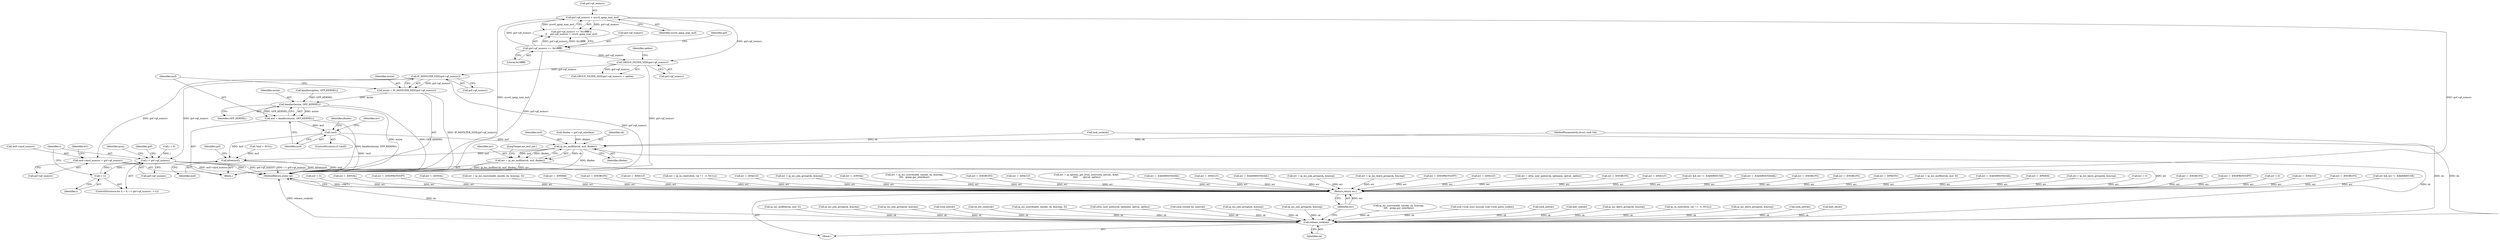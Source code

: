 digraph "0_linux_f6d8bd051c391c1c0458a30b2a7abcd939329259_26@pointer" {
"1001474" [label="(Call,IP_MSFILTER_SIZE(gsf->gf_numsrc))"];
"1001461" [label="(Call,GROUP_FILTER_SIZE(gsf->gf_numsrc))"];
"1001448" [label="(Call,gsf->gf_numsrc > sysctl_igmp_max_msf)"];
"1001443" [label="(Call,gsf->gf_numsrc >= 0x1ffffff)"];
"1001472" [label="(Call,msize = IP_MSFILTER_SIZE(gsf->gf_numsrc))"];
"1001480" [label="(Call,kmalloc(msize, GFP_KERNEL))"];
"1001478" [label="(Call,msf = kmalloc(msize, GFP_KERNEL))"];
"1001484" [label="(Call,!msf)"];
"1001596" [label="(Call,ip_mc_msfilter(sk, msf, ifindex))"];
"1001594" [label="(Call,err = ip_mc_msfilter(sk, msf, ifindex))"];
"1001724" [label="(Return,return err;)"];
"1001601" [label="(Call,kfree(msf))"];
"1001722" [label="(Call,release_sock(sk))"];
"1001538" [label="(Call,msf->imsf_numsrc = gsf->gf_numsrc)"];
"1001553" [label="(Call,i < gsf->gf_numsrc)"];
"1001558" [label="(Call,++i)"];
"1001596" [label="(Call,ip_mc_msfilter(sk, msf, ifindex))"];
"1000989" [label="(Call,ip_mc_msfilter(sk, msf, 0))"];
"1001450" [label="(Identifier,gsf)"];
"1001215" [label="(Call,err = -EFAULT)"];
"1001179" [label="(Call,ip_mc_join_group(sk, &mreq))"];
"1001472" [label="(Call,msize = IP_MSFILTER_SIZE(gsf->gf_numsrc))"];
"1000894" [label="(Call,ip_mc_join_group(sk, &mreq))"];
"1000762" [label="(Call,sock_net(sk))"];
"1001473" [label="(Identifier,msize)"];
"1001083" [label="(Call,err && err != -EADDRINUSE)"];
"1001447" [label="(Literal,0x1ffffff)"];
"1000787" [label="(Call,err = -EADDRNOTAVAIL)"];
"1001598" [label="(Identifier,msf)"];
"1000934" [label="(Call,err = -ENOBUFS)"];
"1000920" [label="(Call,err = -ENOBUFS)"];
"1001562" [label="(Identifier,psin)"];
"1001590" [label="(Identifier,gsf)"];
"1001604" [label="(Identifier,gsf)"];
"1000512" [label="(Call,sk_dst_reset(sk))"];
"1001595" [label="(Identifier,err)"];
"1001106" [label="(Call,ip_mc_source(add, omode, sk, &mreqs, 0))"];
"1001493" [label="(Identifier,ifindex)"];
"1001665" [label="(Call,xfrm_user_policy(sk, optname, optval, optlen))"];
"1000838" [label="(Call,err = -EPROTO)"];
"1000294" [label="(Call,sock_owned_by_user(sk))"];
"1001342" [label="(Call,ip_mc_join_group(sk, &mreq))"];
"1000987" [label="(Call,err = ip_mc_msfilter(sk, msf, 0))"];
"1001601" [label="(Call,kfree(msf))"];
"1001237" [label="(Call,err = -EADDRNOTAVAIL)"];
"1001654" [label="(Call,err = -EPERM)"];
"1001442" [label="(Call,gsf->gf_numsrc >= 0x1ffffff ||\n\t\t    gsf->gf_numsrc > sysctl_igmp_max_msf)"];
"1001485" [label="(Identifier,msf)"];
"1001542" [label="(Call,gsf->gf_numsrc)"];
"1000899" [label="(Call,err = ip_mc_leave_group(sk, &mreq))"];
"1001539" [label="(Call,msf->imsf_numsrc)"];
"1000830" [label="(Call,err = 0)"];
"1001474" [label="(Call,IP_MSFILTER_SIZE(gsf->gf_numsrc))"];
"1000967" [label="(Call,err = -ENOBUFS)"];
"1001078" [label="(Call,ip_mc_join_group(sk, &mreq))"];
"1001462" [label="(Call,gsf->gf_numsrc)"];
"1001419" [label="(Call,kmalloc(optlen, GFP_KERNEL))"];
"1001717" [label="(Call,err = -ENOPROTOOPT)"];
"1000256" [label="(Call,err = 0)"];
"1001546" [label="(Identifier,err)"];
"1001475" [label="(Call,gsf->gf_numsrc)"];
"1001538" [label="(Call,msf->imsf_numsrc = gsf->gf_numsrc)"];
"1001482" [label="(Identifier,GFP_KERNEL)"];
"1000854" [label="(Call,err = -EFAULT)"];
"1000109" [label="(MethodParameterIn,struct sock *sk)"];
"1001487" [label="(Call,err = -ENOBUFS)"];
"1001724" [label="(Return,return err;)"];
"1000114" [label="(Block,)"];
"1001448" [label="(Call,gsf->gf_numsrc > sysctl_igmp_max_msf)"];
"1001554" [label="(Identifier,i)"];
"1001443" [label="(Call,gsf->gf_numsrc >= 0x1ffffff)"];
"1001347" [label="(Call,err && err != -EADDRINUSE)"];
"1001452" [label="(Identifier,sysctl_igmp_max_msf)"];
"1000755" [label="(Call,err = 0)"];
"1001483" [label="(ControlStructure,if (!msf))"];
"1001594" [label="(Call,err = ip_mc_msfilter(sk, msf, ifindex))"];
"1000797" [label="(Call,err = -EINVAL)"];
"1001559" [label="(Identifier,i)"];
"1001388" [label="(Block,)"];
"1001725" [label="(Identifier,err)"];
"1000571" [label="(Call,err = -ENOPROTOOPT)"];
"1000982" [label="(Call,err = -EINVAL)"];
"1000259" [label="(Call,lock_sock(sk))"];
"1001104" [label="(Call,err = ip_mc_source(add, omode, sk, &mreqs, 0))"];
"1001677" [label="(Call,err = -EPERM)"];
"1001602" [label="(Identifier,msf)"];
"1001550" [label="(Call,i = 0)"];
"1001412" [label="(Call,err = -ENOBUFS)"];
"1001126" [label="(Call,err = -EFAULT)"];
"1001488" [label="(Identifier,err)"];
"1001377" [label="(Call,ip_mc_source(add, omode, sk, &mreqs,\n\t\t\t\t   greqs.gsr_interface))"];
"1001553" [label="(Call,i < gsf->gf_numsrc)"];
"1001479" [label="(Identifier,msf)"];
"1000352" [label="(Call,icsk->icsk_sync_mss(sk, icsk->icsk_pmtu_cookie))"];
"1001492" [label="(Call,ifindex = gsf->gf_interface)"];
"1001628" [label="(Call,err = ip_ra_control(sk, val ? 1 : 0, NULL))"];
"1001723" [label="(Identifier,sk)"];
"1001461" [label="(Call,GROUP_FILTER_SIZE(gsf->gf_numsrc))"];
"1001480" [label="(Call,kmalloc(msize, GFP_KERNEL))"];
"1001431" [label="(Call,err = -EFAULT)"];
"1000892" [label="(Call,err = ip_mc_join_group(sk, &mreq))"];
"1001467" [label="(Call,err = -EINVAL)"];
"1001375" [label="(Call,err = ip_mc_source(add, omode, sk, &mreqs,\n\t\t\t\t   greqs.gsr_interface))"];
"1000279" [label="(Call,sock_net(sk))"];
"1001465" [label="(Identifier,optlen)"];
"1001426" [label="(Call,err = -ENOBUFS)"];
"1000304" [label="(Call,inet_csk(sk))"];
"1001549" [label="(ControlStructure,for (i = 0; i < gsf->gf_numsrc; ++i))"];
"1001600" [label="(JumpTarget,mc_msf_out:)"];
"1001599" [label="(Identifier,ifindex)"];
"1000688" [label="(Call,err = -EFAULT)"];
"1000901" [label="(Call,ip_mc_leave_group(sk, &mreq))"];
"1001597" [label="(Identifier,sk)"];
"1001444" [label="(Call,gsf->gf_numsrc)"];
"1000276" [label="(Call,err = ip_options_get_from_user(sock_net(sk), &opt,\n \t\t\t\t\t       optval, optlen))"];
"1001478" [label="(Call,msf = kmalloc(msize, GFP_KERNEL))"];
"1001545" [label="(Call,err = -EADDRNOTAVAIL)"];
"1001630" [label="(Call,ip_ra_control(sk, val ? 1 : 0, NULL))"];
"1001555" [label="(Call,gsf->gf_numsrc)"];
"1001186" [label="(Call,ip_mc_leave_group(sk, &mreq))"];
"1001558" [label="(Call,++i)"];
"1001449" [label="(Call,gsf->gf_numsrc)"];
"1001018" [label="(Call,err = -EFAULT)"];
"1001512" [label="(Call,err = -EADDRNOTAVAIL)"];
"1000782" [label="(Call,sock_net(sk))"];
"1001177" [label="(Call,err = ip_mc_join_group(sk, &mreq))"];
"1001184" [label="(Call,err = ip_mc_leave_group(sk, &mreq))"];
"1000549" [label="(Call,err = -ENOPROTOOPT)"];
"1001391" [label="(Call,*msf = NULL)"];
"1000844" [label="(Call,inet_sk(sk))"];
"1000939" [label="(Call,err = -EFAULT)"];
"1001481" [label="(Identifier,msize)"];
"1001722" [label="(Call,release_sock(sk))"];
"1001663" [label="(Call,err = xfrm_user_policy(sk, optname, optval, optlen))"];
"1001484" [label="(Call,!msf)"];
"1001732" [label="(MethodReturn,static int)"];
"1001454" [label="(Call,err = -ENOBUFS)"];
"1001460" [label="(Call,GROUP_FILTER_SIZE(gsf->gf_numsrc) > optlen)"];
"1001474" -> "1001472"  [label="AST: "];
"1001474" -> "1001475"  [label="CFG: "];
"1001475" -> "1001474"  [label="AST: "];
"1001472" -> "1001474"  [label="CFG: "];
"1001474" -> "1001732"  [label="DDG: gsf->gf_numsrc"];
"1001474" -> "1001472"  [label="DDG: gsf->gf_numsrc"];
"1001461" -> "1001474"  [label="DDG: gsf->gf_numsrc"];
"1001474" -> "1001538"  [label="DDG: gsf->gf_numsrc"];
"1001474" -> "1001553"  [label="DDG: gsf->gf_numsrc"];
"1001461" -> "1001460"  [label="AST: "];
"1001461" -> "1001462"  [label="CFG: "];
"1001462" -> "1001461"  [label="AST: "];
"1001465" -> "1001461"  [label="CFG: "];
"1001461" -> "1001732"  [label="DDG: gsf->gf_numsrc"];
"1001461" -> "1001460"  [label="DDG: gsf->gf_numsrc"];
"1001448" -> "1001461"  [label="DDG: gsf->gf_numsrc"];
"1001443" -> "1001461"  [label="DDG: gsf->gf_numsrc"];
"1001448" -> "1001442"  [label="AST: "];
"1001448" -> "1001452"  [label="CFG: "];
"1001449" -> "1001448"  [label="AST: "];
"1001452" -> "1001448"  [label="AST: "];
"1001442" -> "1001448"  [label="CFG: "];
"1001448" -> "1001732"  [label="DDG: sysctl_igmp_max_msf"];
"1001448" -> "1001732"  [label="DDG: gsf->gf_numsrc"];
"1001448" -> "1001442"  [label="DDG: gsf->gf_numsrc"];
"1001448" -> "1001442"  [label="DDG: sysctl_igmp_max_msf"];
"1001443" -> "1001448"  [label="DDG: gsf->gf_numsrc"];
"1001443" -> "1001442"  [label="AST: "];
"1001443" -> "1001447"  [label="CFG: "];
"1001444" -> "1001443"  [label="AST: "];
"1001447" -> "1001443"  [label="AST: "];
"1001450" -> "1001443"  [label="CFG: "];
"1001442" -> "1001443"  [label="CFG: "];
"1001443" -> "1001732"  [label="DDG: gsf->gf_numsrc"];
"1001443" -> "1001442"  [label="DDG: gsf->gf_numsrc"];
"1001443" -> "1001442"  [label="DDG: 0x1ffffff"];
"1001472" -> "1001388"  [label="AST: "];
"1001473" -> "1001472"  [label="AST: "];
"1001479" -> "1001472"  [label="CFG: "];
"1001472" -> "1001732"  [label="DDG: IP_MSFILTER_SIZE(gsf->gf_numsrc)"];
"1001472" -> "1001480"  [label="DDG: msize"];
"1001480" -> "1001478"  [label="AST: "];
"1001480" -> "1001482"  [label="CFG: "];
"1001481" -> "1001480"  [label="AST: "];
"1001482" -> "1001480"  [label="AST: "];
"1001478" -> "1001480"  [label="CFG: "];
"1001480" -> "1001732"  [label="DDG: msize"];
"1001480" -> "1001732"  [label="DDG: GFP_KERNEL"];
"1001480" -> "1001478"  [label="DDG: msize"];
"1001480" -> "1001478"  [label="DDG: GFP_KERNEL"];
"1001419" -> "1001480"  [label="DDG: GFP_KERNEL"];
"1001478" -> "1001388"  [label="AST: "];
"1001479" -> "1001478"  [label="AST: "];
"1001485" -> "1001478"  [label="CFG: "];
"1001478" -> "1001732"  [label="DDG: kmalloc(msize, GFP_KERNEL)"];
"1001478" -> "1001484"  [label="DDG: msf"];
"1001484" -> "1001483"  [label="AST: "];
"1001484" -> "1001485"  [label="CFG: "];
"1001485" -> "1001484"  [label="AST: "];
"1001488" -> "1001484"  [label="CFG: "];
"1001493" -> "1001484"  [label="CFG: "];
"1001484" -> "1001732"  [label="DDG: !msf"];
"1001484" -> "1001596"  [label="DDG: msf"];
"1001484" -> "1001601"  [label="DDG: msf"];
"1001596" -> "1001594"  [label="AST: "];
"1001596" -> "1001599"  [label="CFG: "];
"1001597" -> "1001596"  [label="AST: "];
"1001598" -> "1001596"  [label="AST: "];
"1001599" -> "1001596"  [label="AST: "];
"1001594" -> "1001596"  [label="CFG: "];
"1001596" -> "1001732"  [label="DDG: ifindex"];
"1001596" -> "1001594"  [label="DDG: sk"];
"1001596" -> "1001594"  [label="DDG: msf"];
"1001596" -> "1001594"  [label="DDG: ifindex"];
"1000259" -> "1001596"  [label="DDG: sk"];
"1000109" -> "1001596"  [label="DDG: sk"];
"1001492" -> "1001596"  [label="DDG: ifindex"];
"1001596" -> "1001601"  [label="DDG: msf"];
"1001596" -> "1001722"  [label="DDG: sk"];
"1001594" -> "1001388"  [label="AST: "];
"1001595" -> "1001594"  [label="AST: "];
"1001600" -> "1001594"  [label="CFG: "];
"1001594" -> "1001732"  [label="DDG: ip_mc_msfilter(sk, msf, ifindex)"];
"1001594" -> "1001732"  [label="DDG: err"];
"1001594" -> "1001724"  [label="DDG: err"];
"1001724" -> "1000114"  [label="AST: "];
"1001724" -> "1001725"  [label="CFG: "];
"1001725" -> "1001724"  [label="AST: "];
"1001732" -> "1001724"  [label="CFG: "];
"1001724" -> "1001732"  [label="DDG: <RET>"];
"1001725" -> "1001724"  [label="DDG: err"];
"1000549" -> "1001724"  [label="DDG: err"];
"1001512" -> "1001724"  [label="DDG: err"];
"1000987" -> "1001724"  [label="DDG: err"];
"1001431" -> "1001724"  [label="DDG: err"];
"1000920" -> "1001724"  [label="DDG: err"];
"1001237" -> "1001724"  [label="DDG: err"];
"1001018" -> "1001724"  [label="DDG: err"];
"1000939" -> "1001724"  [label="DDG: err"];
"1001717" -> "1001724"  [label="DDG: err"];
"1000797" -> "1001724"  [label="DDG: err"];
"1000276" -> "1001724"  [label="DDG: err"];
"1001215" -> "1001724"  [label="DDG: err"];
"1000967" -> "1001724"  [label="DDG: err"];
"1000830" -> "1001724"  [label="DDG: err"];
"1000787" -> "1001724"  [label="DDG: err"];
"1000688" -> "1001724"  [label="DDG: err"];
"1000934" -> "1001724"  [label="DDG: err"];
"1001177" -> "1001724"  [label="DDG: err"];
"1001677" -> "1001724"  [label="DDG: err"];
"1001487" -> "1001724"  [label="DDG: err"];
"1000892" -> "1001724"  [label="DDG: err"];
"1001104" -> "1001724"  [label="DDG: err"];
"1001126" -> "1001724"  [label="DDG: err"];
"1001184" -> "1001724"  [label="DDG: err"];
"1001347" -> "1001724"  [label="DDG: err"];
"1001454" -> "1001724"  [label="DDG: err"];
"1001426" -> "1001724"  [label="DDG: err"];
"1000899" -> "1001724"  [label="DDG: err"];
"1000854" -> "1001724"  [label="DDG: err"];
"1001083" -> "1001724"  [label="DDG: err"];
"1000571" -> "1001724"  [label="DDG: err"];
"1001467" -> "1001724"  [label="DDG: err"];
"1000982" -> "1001724"  [label="DDG: err"];
"1001654" -> "1001724"  [label="DDG: err"];
"1000838" -> "1001724"  [label="DDG: err"];
"1000256" -> "1001724"  [label="DDG: err"];
"1001375" -> "1001724"  [label="DDG: err"];
"1001545" -> "1001724"  [label="DDG: err"];
"1000755" -> "1001724"  [label="DDG: err"];
"1001628" -> "1001724"  [label="DDG: err"];
"1001412" -> "1001724"  [label="DDG: err"];
"1001663" -> "1001724"  [label="DDG: err"];
"1001601" -> "1001388"  [label="AST: "];
"1001601" -> "1001602"  [label="CFG: "];
"1001602" -> "1001601"  [label="AST: "];
"1001604" -> "1001601"  [label="CFG: "];
"1001601" -> "1001732"  [label="DDG: msf"];
"1001601" -> "1001732"  [label="DDG: kfree(msf)"];
"1001391" -> "1001601"  [label="DDG: msf"];
"1001722" -> "1000114"  [label="AST: "];
"1001722" -> "1001723"  [label="CFG: "];
"1001723" -> "1001722"  [label="AST: "];
"1001725" -> "1001722"  [label="CFG: "];
"1001722" -> "1001732"  [label="DDG: release_sock(sk)"];
"1001722" -> "1001732"  [label="DDG: sk"];
"1001377" -> "1001722"  [label="DDG: sk"];
"1000782" -> "1001722"  [label="DDG: sk"];
"1000304" -> "1001722"  [label="DDG: sk"];
"1000352" -> "1001722"  [label="DDG: sk"];
"1001342" -> "1001722"  [label="DDG: sk"];
"1000989" -> "1001722"  [label="DDG: sk"];
"1000762" -> "1001722"  [label="DDG: sk"];
"1000294" -> "1001722"  [label="DDG: sk"];
"1001078" -> "1001722"  [label="DDG: sk"];
"1000844" -> "1001722"  [label="DDG: sk"];
"1000901" -> "1001722"  [label="DDG: sk"];
"1001186" -> "1001722"  [label="DDG: sk"];
"1000259" -> "1001722"  [label="DDG: sk"];
"1001630" -> "1001722"  [label="DDG: sk"];
"1000512" -> "1001722"  [label="DDG: sk"];
"1000894" -> "1001722"  [label="DDG: sk"];
"1000279" -> "1001722"  [label="DDG: sk"];
"1001106" -> "1001722"  [label="DDG: sk"];
"1001665" -> "1001722"  [label="DDG: sk"];
"1001179" -> "1001722"  [label="DDG: sk"];
"1000109" -> "1001722"  [label="DDG: sk"];
"1001538" -> "1001388"  [label="AST: "];
"1001538" -> "1001542"  [label="CFG: "];
"1001539" -> "1001538"  [label="AST: "];
"1001542" -> "1001538"  [label="AST: "];
"1001546" -> "1001538"  [label="CFG: "];
"1001538" -> "1001732"  [label="DDG: msf->imsf_numsrc"];
"1001553" -> "1001549"  [label="AST: "];
"1001553" -> "1001555"  [label="CFG: "];
"1001554" -> "1001553"  [label="AST: "];
"1001555" -> "1001553"  [label="AST: "];
"1001562" -> "1001553"  [label="CFG: "];
"1001590" -> "1001553"  [label="CFG: "];
"1001553" -> "1001732"  [label="DDG: i"];
"1001553" -> "1001732"  [label="DDG: gsf->gf_numsrc"];
"1001553" -> "1001732"  [label="DDG: i < gsf->gf_numsrc"];
"1001550" -> "1001553"  [label="DDG: i"];
"1001558" -> "1001553"  [label="DDG: i"];
"1001553" -> "1001558"  [label="DDG: i"];
"1001558" -> "1001549"  [label="AST: "];
"1001558" -> "1001559"  [label="CFG: "];
"1001559" -> "1001558"  [label="AST: "];
"1001554" -> "1001558"  [label="CFG: "];
}
